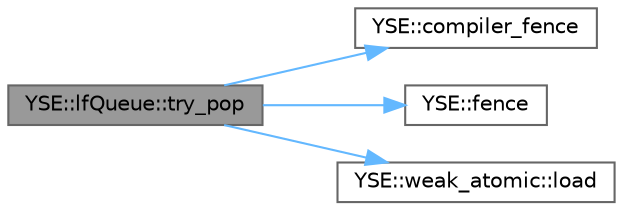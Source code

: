 digraph "YSE::lfQueue::try_pop"
{
 // LATEX_PDF_SIZE
  bgcolor="transparent";
  edge [fontname=Helvetica,fontsize=10,labelfontname=Helvetica,labelfontsize=10];
  node [fontname=Helvetica,fontsize=10,shape=box,height=0.2,width=0.4];
  rankdir="LR";
  Node1 [id="Node000001",label="YSE::lfQueue::try_pop",height=0.2,width=0.4,color="gray40", fillcolor="grey60", style="filled", fontcolor="black",tooltip=" "];
  Node1 -> Node2 [id="edge1_Node000001_Node000002",color="steelblue1",style="solid",tooltip=" "];
  Node2 [id="Node000002",label="YSE::compiler_fence",height=0.2,width=0.4,color="grey40", fillcolor="white", style="filled",URL="$namespace_y_s_e.html#aa1cffd8cb5748f8e8234665a3c0e0f8f",tooltip=" "];
  Node1 -> Node3 [id="edge2_Node000001_Node000003",color="steelblue1",style="solid",tooltip=" "];
  Node3 [id="Node000003",label="YSE::fence",height=0.2,width=0.4,color="grey40", fillcolor="white", style="filled",URL="$namespace_y_s_e.html#adbd79e38fbd19f5a314ec07fdf2dc3b9",tooltip=" "];
  Node1 -> Node4 [id="edge3_Node000001_Node000004",color="steelblue1",style="solid",tooltip=" "];
  Node4 [id="Node000004",label="YSE::weak_atomic::load",height=0.2,width=0.4,color="grey40", fillcolor="white", style="filled",URL="$class_y_s_e_1_1weak__atomic.html#a30d5e109e07e7480c8ff51701d6b2e95",tooltip=" "];
}
